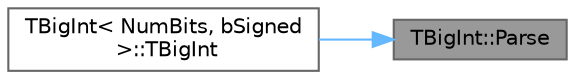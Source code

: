 digraph "TBigInt::Parse"
{
 // INTERACTIVE_SVG=YES
 // LATEX_PDF_SIZE
  bgcolor="transparent";
  edge [fontname=Helvetica,fontsize=10,labelfontname=Helvetica,labelfontsize=10];
  node [fontname=Helvetica,fontsize=10,shape=box,height=0.2,width=0.4];
  rankdir="RL";
  Node1 [id="Node000001",label="TBigInt::Parse",height=0.2,width=0.4,color="gray40", fillcolor="grey60", style="filled", fontcolor="black",tooltip="Parses a string representing a hex value."];
  Node1 -> Node2 [id="edge1_Node000001_Node000002",dir="back",color="steelblue1",style="solid",tooltip=" "];
  Node2 [id="Node000002",label="TBigInt\< NumBits, bSigned\l \>::TBigInt",height=0.2,width=0.4,color="grey40", fillcolor="white", style="filled",URL="$d1/db0/classTBigInt.html#ab8e78fd8c01c0d7d6d0fb27cff857c67",tooltip=" "];
}
